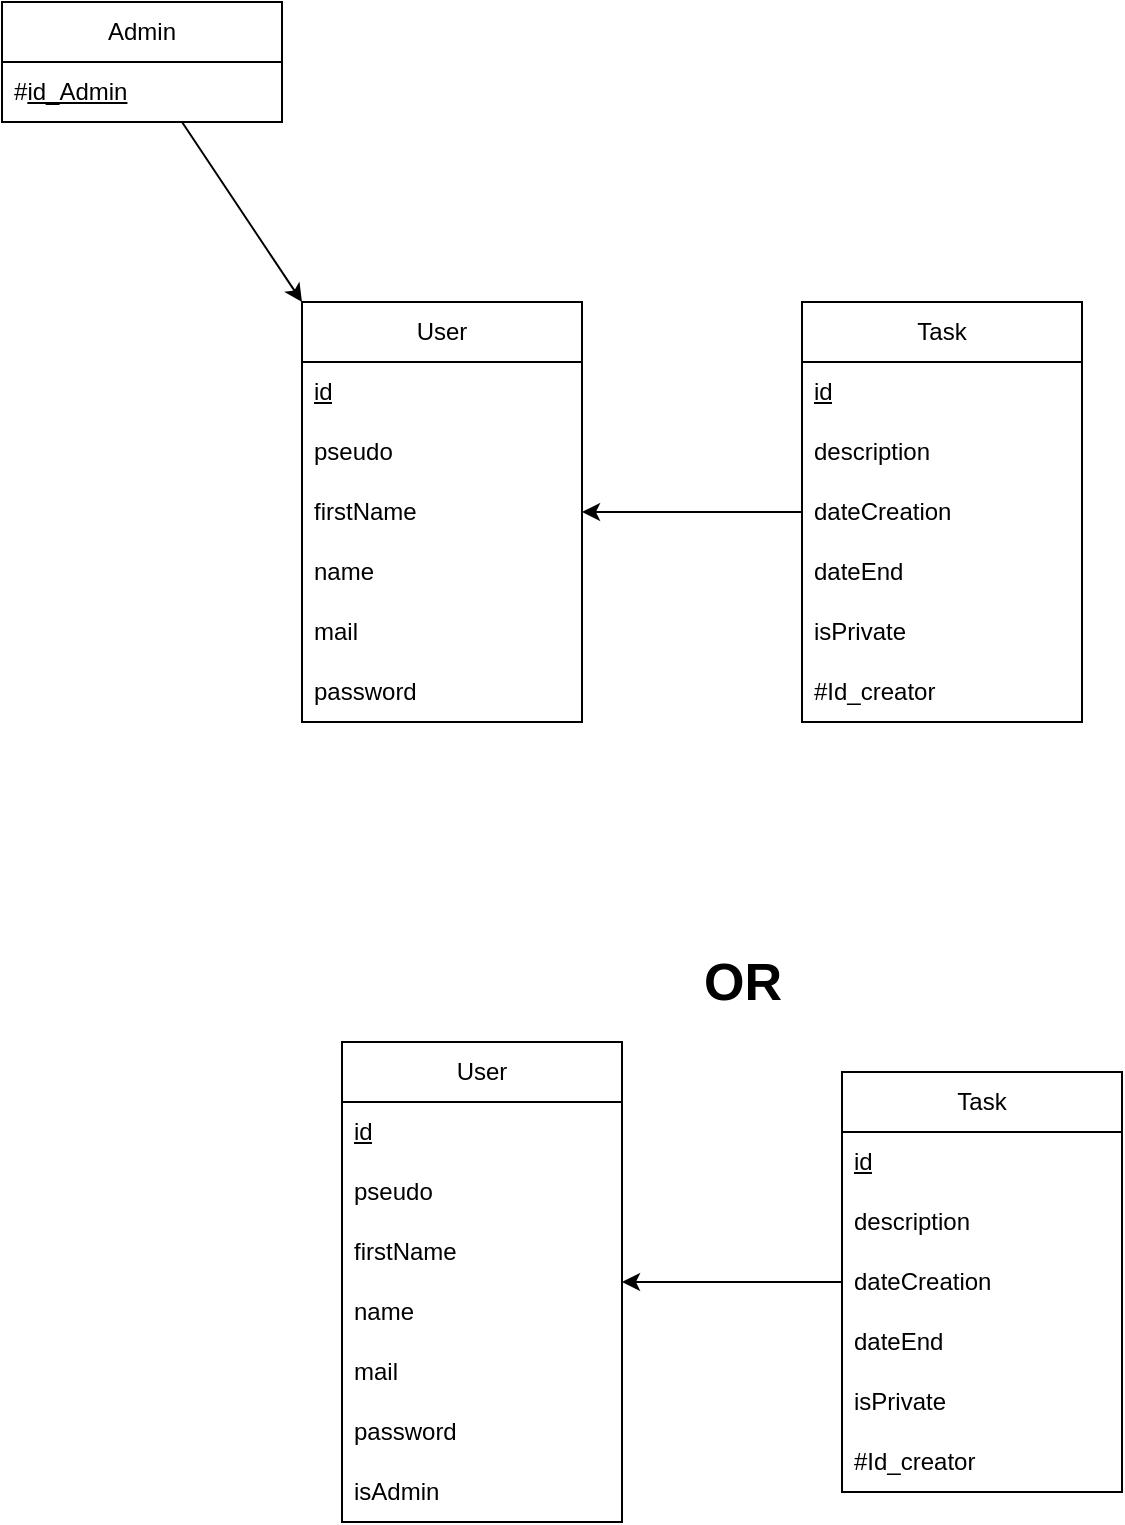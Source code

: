 <mxfile version="20.5.3" type="device"><diagram id="EhPrNy5HpteiR21U6QY4" name="Page-1"><mxGraphModel dx="1673" dy="934" grid="1" gridSize="10" guides="1" tooltips="1" connect="1" arrows="1" fold="1" page="1" pageScale="1" pageWidth="827" pageHeight="1169" math="0" shadow="0"><root><mxCell id="0"/><mxCell id="1" parent="0"/><mxCell id="ZhdEUmjn3_BaZB9h48tu-1" value="User" style="swimlane;fontStyle=0;childLayout=stackLayout;horizontal=1;startSize=30;horizontalStack=0;resizeParent=1;resizeParentMax=0;resizeLast=0;collapsible=1;marginBottom=0;whiteSpace=wrap;html=1;" vertex="1" parent="1"><mxGeometry x="210" y="200" width="140" height="210" as="geometry"/></mxCell><mxCell id="ZhdEUmjn3_BaZB9h48tu-2" value="&lt;u&gt;id&lt;/u&gt;" style="text;strokeColor=none;fillColor=none;align=left;verticalAlign=middle;spacingLeft=4;spacingRight=4;overflow=hidden;points=[[0,0.5],[1,0.5]];portConstraint=eastwest;rotatable=0;whiteSpace=wrap;html=1;" vertex="1" parent="ZhdEUmjn3_BaZB9h48tu-1"><mxGeometry y="30" width="140" height="30" as="geometry"/></mxCell><mxCell id="ZhdEUmjn3_BaZB9h48tu-5" value="pseudo" style="text;strokeColor=none;fillColor=none;align=left;verticalAlign=middle;spacingLeft=4;spacingRight=4;overflow=hidden;points=[[0,0.5],[1,0.5]];portConstraint=eastwest;rotatable=0;whiteSpace=wrap;html=1;" vertex="1" parent="ZhdEUmjn3_BaZB9h48tu-1"><mxGeometry y="60" width="140" height="30" as="geometry"/></mxCell><mxCell id="ZhdEUmjn3_BaZB9h48tu-3" value="firstName" style="text;strokeColor=none;fillColor=none;align=left;verticalAlign=middle;spacingLeft=4;spacingRight=4;overflow=hidden;points=[[0,0.5],[1,0.5]];portConstraint=eastwest;rotatable=0;whiteSpace=wrap;html=1;" vertex="1" parent="ZhdEUmjn3_BaZB9h48tu-1"><mxGeometry y="90" width="140" height="30" as="geometry"/></mxCell><mxCell id="ZhdEUmjn3_BaZB9h48tu-4" value="name" style="text;strokeColor=none;fillColor=none;align=left;verticalAlign=middle;spacingLeft=4;spacingRight=4;overflow=hidden;points=[[0,0.5],[1,0.5]];portConstraint=eastwest;rotatable=0;whiteSpace=wrap;html=1;" vertex="1" parent="ZhdEUmjn3_BaZB9h48tu-1"><mxGeometry y="120" width="140" height="30" as="geometry"/></mxCell><mxCell id="ZhdEUmjn3_BaZB9h48tu-6" value="mail" style="text;strokeColor=none;fillColor=none;align=left;verticalAlign=middle;spacingLeft=4;spacingRight=4;overflow=hidden;points=[[0,0.5],[1,0.5]];portConstraint=eastwest;rotatable=0;whiteSpace=wrap;html=1;" vertex="1" parent="ZhdEUmjn3_BaZB9h48tu-1"><mxGeometry y="150" width="140" height="30" as="geometry"/></mxCell><mxCell id="ZhdEUmjn3_BaZB9h48tu-7" value="password" style="text;strokeColor=none;fillColor=none;align=left;verticalAlign=middle;spacingLeft=4;spacingRight=4;overflow=hidden;points=[[0,0.5],[1,0.5]];portConstraint=eastwest;rotatable=0;whiteSpace=wrap;html=1;" vertex="1" parent="ZhdEUmjn3_BaZB9h48tu-1"><mxGeometry y="180" width="140" height="30" as="geometry"/></mxCell><mxCell id="ZhdEUmjn3_BaZB9h48tu-8" value="Task" style="swimlane;fontStyle=0;childLayout=stackLayout;horizontal=1;startSize=30;horizontalStack=0;resizeParent=1;resizeParentMax=0;resizeLast=0;collapsible=1;marginBottom=0;whiteSpace=wrap;html=1;" vertex="1" parent="1"><mxGeometry x="460" y="200" width="140" height="210" as="geometry"/></mxCell><mxCell id="ZhdEUmjn3_BaZB9h48tu-9" value="&lt;u&gt;id&lt;/u&gt;" style="text;strokeColor=none;fillColor=none;align=left;verticalAlign=middle;spacingLeft=4;spacingRight=4;overflow=hidden;points=[[0,0.5],[1,0.5]];portConstraint=eastwest;rotatable=0;whiteSpace=wrap;html=1;" vertex="1" parent="ZhdEUmjn3_BaZB9h48tu-8"><mxGeometry y="30" width="140" height="30" as="geometry"/></mxCell><mxCell id="ZhdEUmjn3_BaZB9h48tu-10" value="description" style="text;strokeColor=none;fillColor=none;align=left;verticalAlign=middle;spacingLeft=4;spacingRight=4;overflow=hidden;points=[[0,0.5],[1,0.5]];portConstraint=eastwest;rotatable=0;whiteSpace=wrap;html=1;" vertex="1" parent="ZhdEUmjn3_BaZB9h48tu-8"><mxGeometry y="60" width="140" height="30" as="geometry"/></mxCell><mxCell id="ZhdEUmjn3_BaZB9h48tu-11" value="dateCreation" style="text;strokeColor=none;fillColor=none;align=left;verticalAlign=middle;spacingLeft=4;spacingRight=4;overflow=hidden;points=[[0,0.5],[1,0.5]];portConstraint=eastwest;rotatable=0;whiteSpace=wrap;html=1;" vertex="1" parent="ZhdEUmjn3_BaZB9h48tu-8"><mxGeometry y="90" width="140" height="30" as="geometry"/></mxCell><mxCell id="ZhdEUmjn3_BaZB9h48tu-12" value="dateEnd" style="text;strokeColor=none;fillColor=none;align=left;verticalAlign=middle;spacingLeft=4;spacingRight=4;overflow=hidden;points=[[0,0.5],[1,0.5]];portConstraint=eastwest;rotatable=0;whiteSpace=wrap;html=1;" vertex="1" parent="ZhdEUmjn3_BaZB9h48tu-8"><mxGeometry y="120" width="140" height="30" as="geometry"/></mxCell><mxCell id="ZhdEUmjn3_BaZB9h48tu-13" value="isPrivate" style="text;strokeColor=none;fillColor=none;align=left;verticalAlign=middle;spacingLeft=4;spacingRight=4;overflow=hidden;points=[[0,0.5],[1,0.5]];portConstraint=eastwest;rotatable=0;whiteSpace=wrap;html=1;" vertex="1" parent="ZhdEUmjn3_BaZB9h48tu-8"><mxGeometry y="150" width="140" height="30" as="geometry"/></mxCell><mxCell id="ZhdEUmjn3_BaZB9h48tu-15" value="#Id_creator" style="text;strokeColor=none;fillColor=none;align=left;verticalAlign=middle;spacingLeft=4;spacingRight=4;overflow=hidden;points=[[0,0.5],[1,0.5]];portConstraint=eastwest;rotatable=0;whiteSpace=wrap;html=1;" vertex="1" parent="ZhdEUmjn3_BaZB9h48tu-8"><mxGeometry y="180" width="140" height="30" as="geometry"/></mxCell><mxCell id="ZhdEUmjn3_BaZB9h48tu-16" value="" style="endArrow=classic;html=1;rounded=0;" edge="1" parent="1" source="ZhdEUmjn3_BaZB9h48tu-8" target="ZhdEUmjn3_BaZB9h48tu-1"><mxGeometry width="50" height="50" relative="1" as="geometry"><mxPoint x="510" y="430" as="sourcePoint"/><mxPoint x="560" y="380" as="targetPoint"/></mxGeometry></mxCell><mxCell id="ZhdEUmjn3_BaZB9h48tu-17" value="Admin" style="swimlane;fontStyle=0;childLayout=stackLayout;horizontal=1;startSize=30;horizontalStack=0;resizeParent=1;resizeParentMax=0;resizeLast=0;collapsible=1;marginBottom=0;whiteSpace=wrap;html=1;" vertex="1" parent="1"><mxGeometry x="60" y="50" width="140" height="60" as="geometry"/></mxCell><mxCell id="ZhdEUmjn3_BaZB9h48tu-20" value="#&lt;u&gt;id_Admin&lt;/u&gt;" style="text;strokeColor=none;fillColor=none;align=left;verticalAlign=middle;spacingLeft=4;spacingRight=4;overflow=hidden;points=[[0,0.5],[1,0.5]];portConstraint=eastwest;rotatable=0;whiteSpace=wrap;html=1;" vertex="1" parent="ZhdEUmjn3_BaZB9h48tu-17"><mxGeometry y="30" width="140" height="30" as="geometry"/></mxCell><mxCell id="ZhdEUmjn3_BaZB9h48tu-21" value="" style="endArrow=classic;html=1;rounded=0;" edge="1" parent="1" source="ZhdEUmjn3_BaZB9h48tu-17" target="ZhdEUmjn3_BaZB9h48tu-1"><mxGeometry width="50" height="50" relative="1" as="geometry"><mxPoint x="510" y="230" as="sourcePoint"/><mxPoint x="560" y="180" as="targetPoint"/></mxGeometry></mxCell><mxCell id="ZhdEUmjn3_BaZB9h48tu-22" value="User" style="swimlane;fontStyle=0;childLayout=stackLayout;horizontal=1;startSize=30;horizontalStack=0;resizeParent=1;resizeParentMax=0;resizeLast=0;collapsible=1;marginBottom=0;whiteSpace=wrap;html=1;" vertex="1" parent="1"><mxGeometry x="230" y="570" width="140" height="240" as="geometry"/></mxCell><mxCell id="ZhdEUmjn3_BaZB9h48tu-23" value="&lt;u&gt;id&lt;/u&gt;" style="text;strokeColor=none;fillColor=none;align=left;verticalAlign=middle;spacingLeft=4;spacingRight=4;overflow=hidden;points=[[0,0.5],[1,0.5]];portConstraint=eastwest;rotatable=0;whiteSpace=wrap;html=1;" vertex="1" parent="ZhdEUmjn3_BaZB9h48tu-22"><mxGeometry y="30" width="140" height="30" as="geometry"/></mxCell><mxCell id="ZhdEUmjn3_BaZB9h48tu-24" value="pseudo" style="text;strokeColor=none;fillColor=none;align=left;verticalAlign=middle;spacingLeft=4;spacingRight=4;overflow=hidden;points=[[0,0.5],[1,0.5]];portConstraint=eastwest;rotatable=0;whiteSpace=wrap;html=1;" vertex="1" parent="ZhdEUmjn3_BaZB9h48tu-22"><mxGeometry y="60" width="140" height="30" as="geometry"/></mxCell><mxCell id="ZhdEUmjn3_BaZB9h48tu-25" value="firstName" style="text;strokeColor=none;fillColor=none;align=left;verticalAlign=middle;spacingLeft=4;spacingRight=4;overflow=hidden;points=[[0,0.5],[1,0.5]];portConstraint=eastwest;rotatable=0;whiteSpace=wrap;html=1;" vertex="1" parent="ZhdEUmjn3_BaZB9h48tu-22"><mxGeometry y="90" width="140" height="30" as="geometry"/></mxCell><mxCell id="ZhdEUmjn3_BaZB9h48tu-26" value="name" style="text;strokeColor=none;fillColor=none;align=left;verticalAlign=middle;spacingLeft=4;spacingRight=4;overflow=hidden;points=[[0,0.5],[1,0.5]];portConstraint=eastwest;rotatable=0;whiteSpace=wrap;html=1;" vertex="1" parent="ZhdEUmjn3_BaZB9h48tu-22"><mxGeometry y="120" width="140" height="30" as="geometry"/></mxCell><mxCell id="ZhdEUmjn3_BaZB9h48tu-27" value="mail" style="text;strokeColor=none;fillColor=none;align=left;verticalAlign=middle;spacingLeft=4;spacingRight=4;overflow=hidden;points=[[0,0.5],[1,0.5]];portConstraint=eastwest;rotatable=0;whiteSpace=wrap;html=1;" vertex="1" parent="ZhdEUmjn3_BaZB9h48tu-22"><mxGeometry y="150" width="140" height="30" as="geometry"/></mxCell><mxCell id="ZhdEUmjn3_BaZB9h48tu-28" value="password" style="text;strokeColor=none;fillColor=none;align=left;verticalAlign=middle;spacingLeft=4;spacingRight=4;overflow=hidden;points=[[0,0.5],[1,0.5]];portConstraint=eastwest;rotatable=0;whiteSpace=wrap;html=1;" vertex="1" parent="ZhdEUmjn3_BaZB9h48tu-22"><mxGeometry y="180" width="140" height="30" as="geometry"/></mxCell><mxCell id="ZhdEUmjn3_BaZB9h48tu-40" value="isAdmin" style="text;strokeColor=none;fillColor=none;align=left;verticalAlign=middle;spacingLeft=4;spacingRight=4;overflow=hidden;points=[[0,0.5],[1,0.5]];portConstraint=eastwest;rotatable=0;whiteSpace=wrap;html=1;" vertex="1" parent="ZhdEUmjn3_BaZB9h48tu-22"><mxGeometry y="210" width="140" height="30" as="geometry"/></mxCell><mxCell id="ZhdEUmjn3_BaZB9h48tu-29" value="Task" style="swimlane;fontStyle=0;childLayout=stackLayout;horizontal=1;startSize=30;horizontalStack=0;resizeParent=1;resizeParentMax=0;resizeLast=0;collapsible=1;marginBottom=0;whiteSpace=wrap;html=1;" vertex="1" parent="1"><mxGeometry x="480" y="585" width="140" height="210" as="geometry"/></mxCell><mxCell id="ZhdEUmjn3_BaZB9h48tu-30" value="&lt;u&gt;id&lt;/u&gt;" style="text;strokeColor=none;fillColor=none;align=left;verticalAlign=middle;spacingLeft=4;spacingRight=4;overflow=hidden;points=[[0,0.5],[1,0.5]];portConstraint=eastwest;rotatable=0;whiteSpace=wrap;html=1;" vertex="1" parent="ZhdEUmjn3_BaZB9h48tu-29"><mxGeometry y="30" width="140" height="30" as="geometry"/></mxCell><mxCell id="ZhdEUmjn3_BaZB9h48tu-31" value="description" style="text;strokeColor=none;fillColor=none;align=left;verticalAlign=middle;spacingLeft=4;spacingRight=4;overflow=hidden;points=[[0,0.5],[1,0.5]];portConstraint=eastwest;rotatable=0;whiteSpace=wrap;html=1;" vertex="1" parent="ZhdEUmjn3_BaZB9h48tu-29"><mxGeometry y="60" width="140" height="30" as="geometry"/></mxCell><mxCell id="ZhdEUmjn3_BaZB9h48tu-32" value="dateCreation" style="text;strokeColor=none;fillColor=none;align=left;verticalAlign=middle;spacingLeft=4;spacingRight=4;overflow=hidden;points=[[0,0.5],[1,0.5]];portConstraint=eastwest;rotatable=0;whiteSpace=wrap;html=1;" vertex="1" parent="ZhdEUmjn3_BaZB9h48tu-29"><mxGeometry y="90" width="140" height="30" as="geometry"/></mxCell><mxCell id="ZhdEUmjn3_BaZB9h48tu-33" value="dateEnd" style="text;strokeColor=none;fillColor=none;align=left;verticalAlign=middle;spacingLeft=4;spacingRight=4;overflow=hidden;points=[[0,0.5],[1,0.5]];portConstraint=eastwest;rotatable=0;whiteSpace=wrap;html=1;" vertex="1" parent="ZhdEUmjn3_BaZB9h48tu-29"><mxGeometry y="120" width="140" height="30" as="geometry"/></mxCell><mxCell id="ZhdEUmjn3_BaZB9h48tu-34" value="isPrivate" style="text;strokeColor=none;fillColor=none;align=left;verticalAlign=middle;spacingLeft=4;spacingRight=4;overflow=hidden;points=[[0,0.5],[1,0.5]];portConstraint=eastwest;rotatable=0;whiteSpace=wrap;html=1;" vertex="1" parent="ZhdEUmjn3_BaZB9h48tu-29"><mxGeometry y="150" width="140" height="30" as="geometry"/></mxCell><mxCell id="ZhdEUmjn3_BaZB9h48tu-35" value="#Id_creator" style="text;strokeColor=none;fillColor=none;align=left;verticalAlign=middle;spacingLeft=4;spacingRight=4;overflow=hidden;points=[[0,0.5],[1,0.5]];portConstraint=eastwest;rotatable=0;whiteSpace=wrap;html=1;" vertex="1" parent="ZhdEUmjn3_BaZB9h48tu-29"><mxGeometry y="180" width="140" height="30" as="geometry"/></mxCell><mxCell id="ZhdEUmjn3_BaZB9h48tu-36" value="" style="endArrow=classic;html=1;rounded=0;" edge="1" parent="1" source="ZhdEUmjn3_BaZB9h48tu-29" target="ZhdEUmjn3_BaZB9h48tu-22"><mxGeometry width="50" height="50" relative="1" as="geometry"><mxPoint x="530" y="800" as="sourcePoint"/><mxPoint x="580" y="750" as="targetPoint"/></mxGeometry></mxCell><mxCell id="ZhdEUmjn3_BaZB9h48tu-41" value="&lt;font style=&quot;font-size: 26px;&quot;&gt;&lt;b&gt;OR&lt;/b&gt;&lt;/font&gt;" style="text;html=1;align=center;verticalAlign=middle;resizable=0;points=[];autosize=1;strokeColor=none;fillColor=none;" vertex="1" parent="1"><mxGeometry x="400" y="520" width="60" height="40" as="geometry"/></mxCell></root></mxGraphModel></diagram></mxfile>